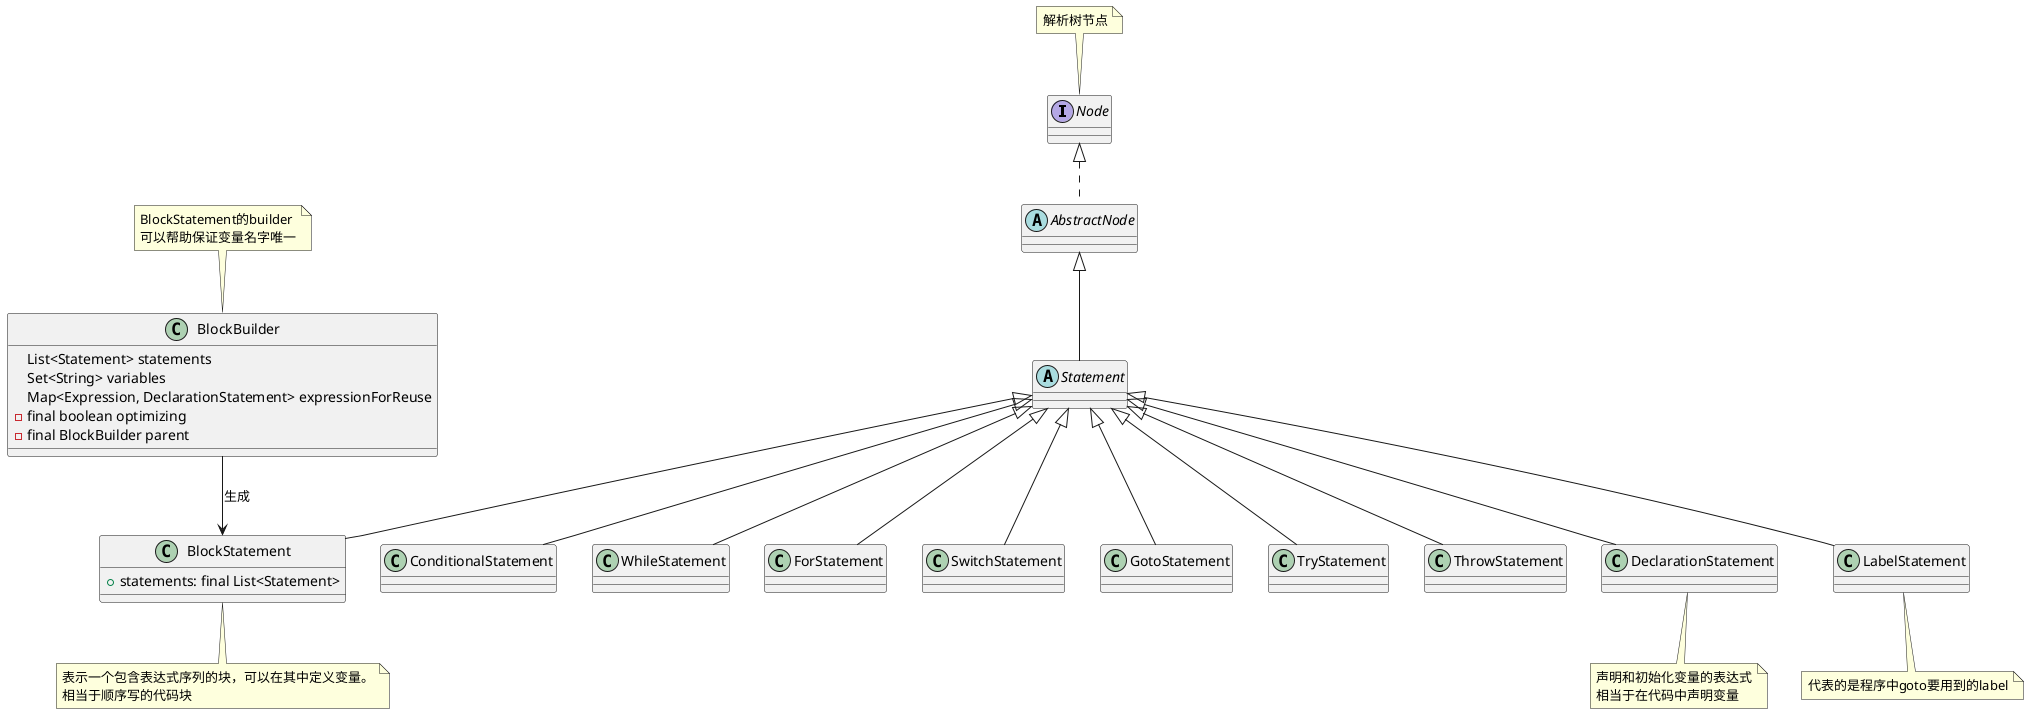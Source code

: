 @startuml

interface Node {
}

note top of Node
    解析树节点
end note

abstract class AbstractNode implements Node {
}

abstract class Statement extends AbstractNode {
}

class BlockStatement extends Statement {
    + statements: final List<Statement>
}

note bottom of BlockStatement
    表示一个包含表达式序列的块，可以在其中定义变量。
    相当于顺序写的代码块
end note

class BlockBuilder {
    List<Statement> statements 
    Set<String> variables
    Map<Expression, DeclarationStatement> expressionForReuse 
    - final boolean optimizing
    - final BlockBuilder parent

}

note top of BlockBuilder
    BlockStatement的builder
    可以帮助保证变量名字唯一
end note

BlockBuilder --> BlockStatement : 生成

class ConditionalStatement extends Statement {
}

class WhileStatement extends Statement {
}

class ForStatement extends Statement {
}

class SwitchStatement extends Statement {
}

class GotoStatement extends Statement {
}

class TryStatement extends Statement {
}

class ThrowStatement extends Statement {
}

class DeclarationStatement extends Statement {
}

note bottom of DeclarationStatement
    声明和初始化变量的表达式
    相当于在代码中声明变量
end note


class LabelStatement extends Statement {
}
note bottom of LabelStatement
    代表的是程序中goto要用到的label
end note

@enduml
